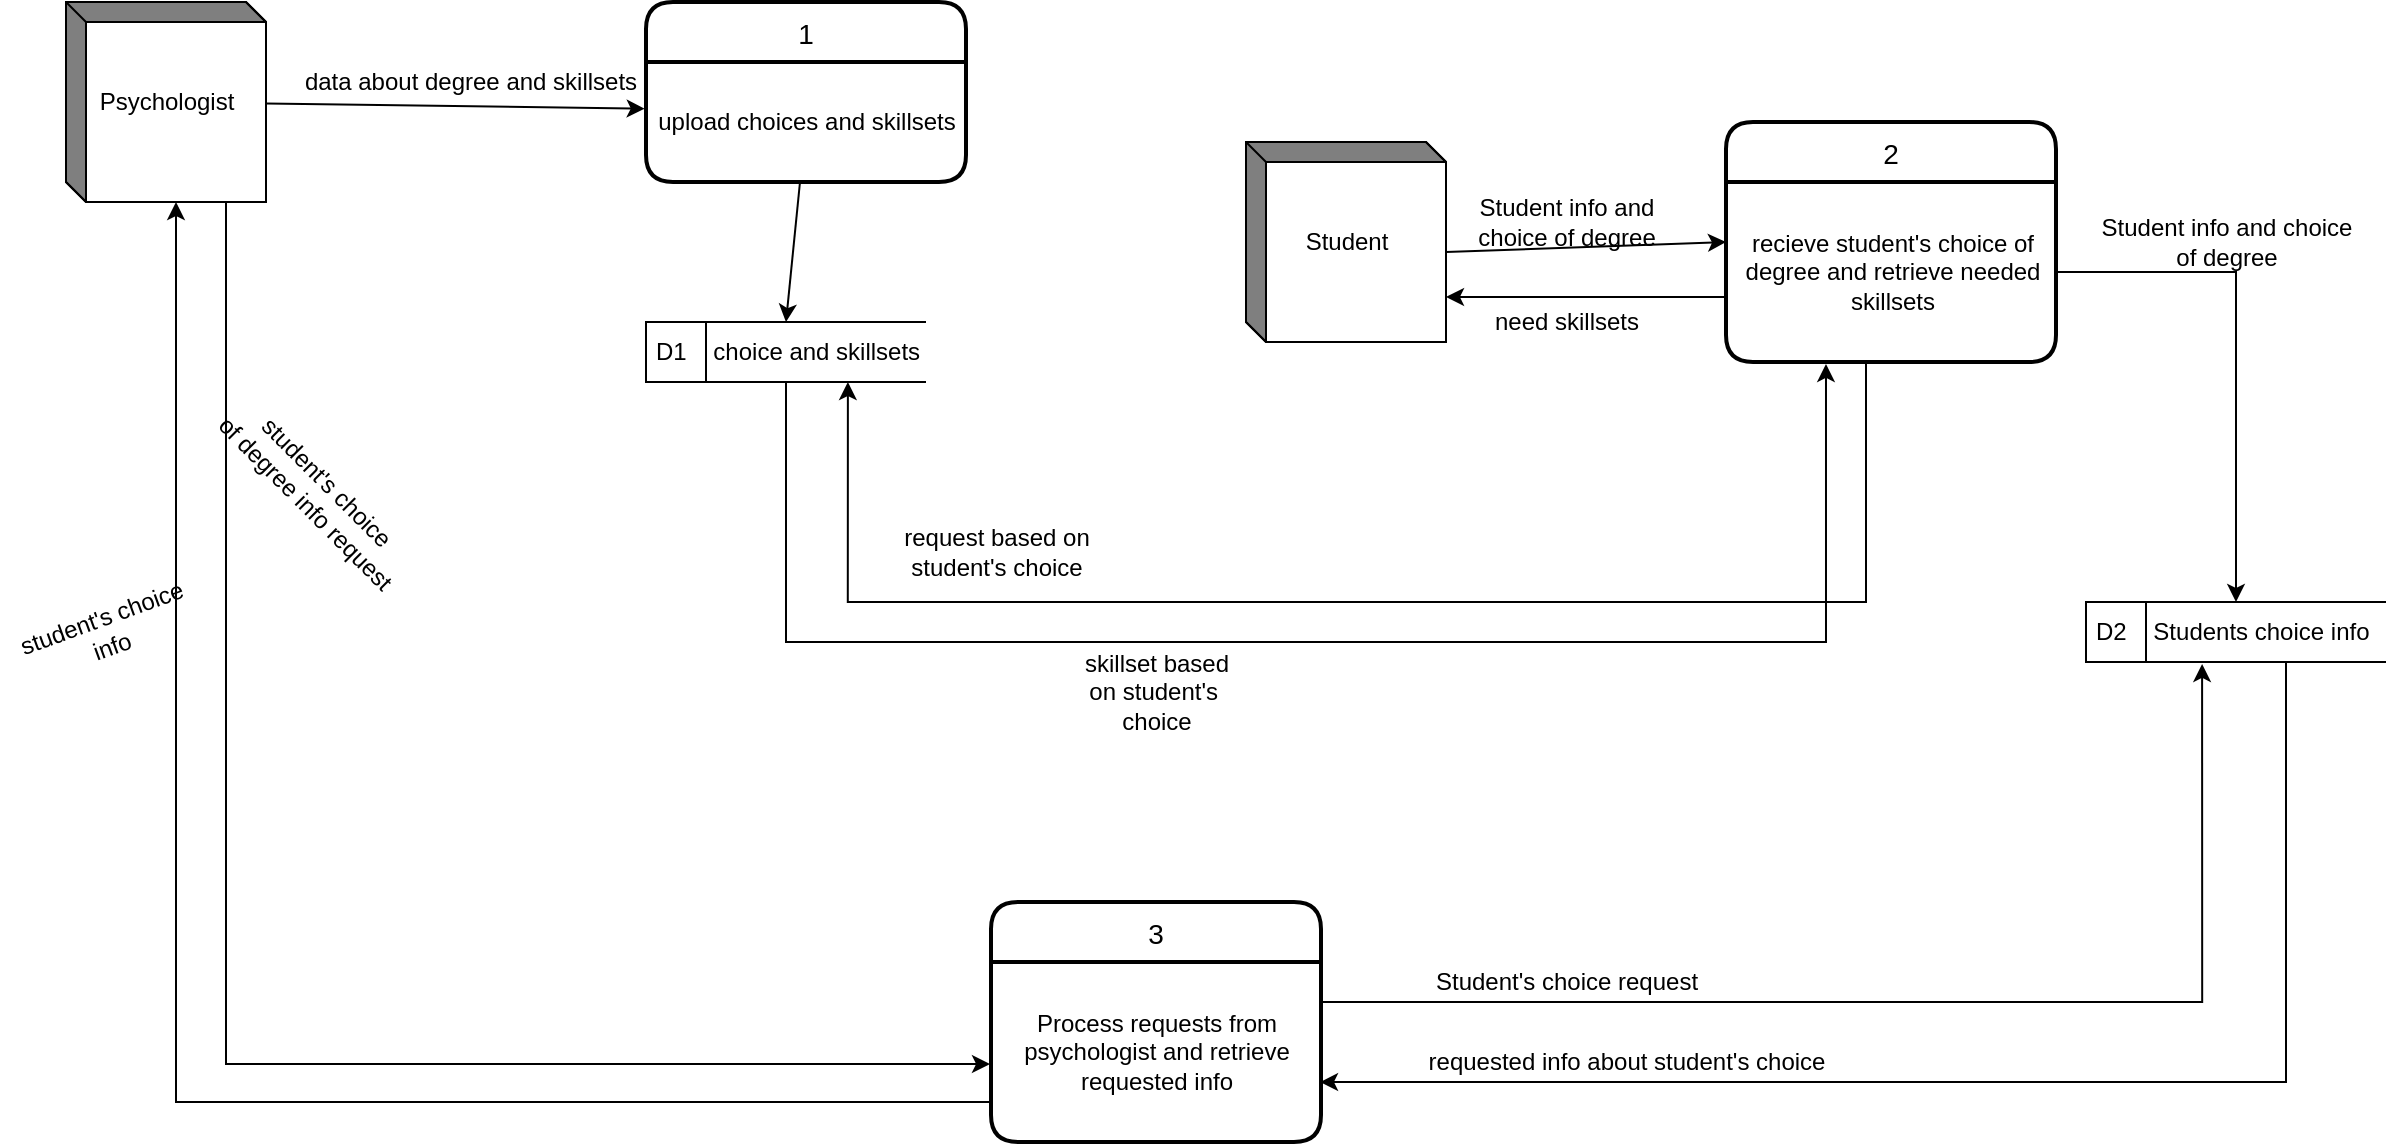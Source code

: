 <mxfile version="13.10.6" type="device"><diagram id="sE5QIdhGXu-uIqV2vh35" name="Page-1"><mxGraphModel dx="1695" dy="401" grid="1" gridSize="10" guides="1" tooltips="1" connect="1" arrows="1" fold="1" page="1" pageScale="1" pageWidth="827" pageHeight="1169" math="0" shadow="0"><root><mxCell id="0"/><mxCell id="1" parent="0"/><mxCell id="ufuDUPszGkPQ1IcdsxJX-5" style="edgeStyle=orthogonalEdgeStyle;rounded=0;orthogonalLoop=1;jettySize=auto;html=1;entryX=-0.003;entryY=0.567;entryDx=0;entryDy=0;entryPerimeter=0;" edge="1" parent="1" source="G5GG2WFQn0YNKRmjd5S0-22" target="G5GG2WFQn0YNKRmjd5S0-70"><mxGeometry relative="1" as="geometry"><Array as="points"><mxPoint x="110" y="561"/></Array></mxGeometry></mxCell><mxCell id="G5GG2WFQn0YNKRmjd5S0-22" value="Psychologist" style="html=1;dashed=0;whitespace=wrap;shape=mxgraph.dfd.externalEntity" parent="1" vertex="1"><mxGeometry x="30" y="30" width="100" height="100" as="geometry"/></mxCell><mxCell id="G5GG2WFQn0YNKRmjd5S0-27" value="3" style="swimlane;childLayout=stackLayout;horizontal=1;startSize=30;horizontalStack=0;rounded=1;fontSize=14;fontStyle=0;strokeWidth=2;resizeParent=0;resizeLast=1;shadow=0;dashed=0;align=center;" parent="1" vertex="1"><mxGeometry x="492.5" y="480" width="165" height="120" as="geometry"/></mxCell><mxCell id="G5GG2WFQn0YNKRmjd5S0-70" value="Process requests from&lt;br&gt;psychologist and retrieve&lt;br&gt;requested info" style="text;html=1;align=center;verticalAlign=middle;resizable=0;points=[];autosize=1;" parent="G5GG2WFQn0YNKRmjd5S0-27" vertex="1"><mxGeometry y="30" width="165" height="90" as="geometry"/></mxCell><mxCell id="G5GG2WFQn0YNKRmjd5S0-39" value="1" style="swimlane;childLayout=stackLayout;horizontal=1;startSize=30;horizontalStack=0;rounded=1;fontSize=14;fontStyle=0;strokeWidth=2;resizeParent=0;resizeLast=1;shadow=0;dashed=0;align=center;" parent="1" vertex="1"><mxGeometry x="320" y="30" width="160" height="90" as="geometry"/></mxCell><mxCell id="G5GG2WFQn0YNKRmjd5S0-40" value="upload choices and skillsets" style="text;html=1;align=center;verticalAlign=middle;resizable=0;points=[];autosize=1;" parent="G5GG2WFQn0YNKRmjd5S0-39" vertex="1"><mxGeometry y="30" width="160" height="60" as="geometry"/></mxCell><mxCell id="G5GG2WFQn0YNKRmjd5S0-41" value="" style="endArrow=classic;html=1;entryX=-0.004;entryY=0.389;entryDx=0;entryDy=0;entryPerimeter=0;" parent="1" source="G5GG2WFQn0YNKRmjd5S0-22" target="G5GG2WFQn0YNKRmjd5S0-40" edge="1"><mxGeometry width="50" height="50" relative="1" as="geometry"><mxPoint x="170" y="90" as="sourcePoint"/><mxPoint x="220" y="40" as="targetPoint"/><Array as="points"/></mxGeometry></mxCell><mxCell id="G5GG2WFQn0YNKRmjd5S0-43" value="data about degree and skillsets" style="text;html=1;align=center;verticalAlign=middle;resizable=0;points=[];autosize=1;" parent="1" vertex="1"><mxGeometry x="142" y="60" width="180" height="20" as="geometry"/></mxCell><mxCell id="G5GG2WFQn0YNKRmjd5S0-44" value="" style="endArrow=classic;html=1;entryX=0.5;entryY=0;entryDx=0;entryDy=0;" parent="1" source="G5GG2WFQn0YNKRmjd5S0-40" target="G5GG2WFQn0YNKRmjd5S0-50" edge="1"><mxGeometry width="50" height="50" relative="1" as="geometry"><mxPoint x="370" y="170" as="sourcePoint"/><mxPoint x="210" y="210" as="targetPoint"/></mxGeometry></mxCell><mxCell id="G5GG2WFQn0YNKRmjd5S0-47" value="2" style="swimlane;childLayout=stackLayout;horizontal=1;startSize=30;horizontalStack=0;rounded=1;fontSize=14;fontStyle=0;strokeWidth=2;resizeParent=0;resizeLast=1;shadow=0;dashed=0;align=center;" parent="1" vertex="1"><mxGeometry x="860" y="90" width="165" height="120" as="geometry"/></mxCell><mxCell id="G5GG2WFQn0YNKRmjd5S0-60" value="recieve student's choice of &lt;br&gt;degree and retrieve needed&lt;br&gt;skillsets" style="text;html=1;align=center;verticalAlign=middle;resizable=0;points=[];autosize=1;" parent="G5GG2WFQn0YNKRmjd5S0-47" vertex="1"><mxGeometry y="30" width="165" height="90" as="geometry"/></mxCell><mxCell id="ufuDUPszGkPQ1IcdsxJX-2" style="edgeStyle=orthogonalEdgeStyle;rounded=0;orthogonalLoop=1;jettySize=auto;html=1;entryX=0.303;entryY=1.011;entryDx=0;entryDy=0;entryPerimeter=0;" edge="1" parent="1" source="G5GG2WFQn0YNKRmjd5S0-50" target="G5GG2WFQn0YNKRmjd5S0-60"><mxGeometry relative="1" as="geometry"><Array as="points"><mxPoint x="390" y="350"/><mxPoint x="910" y="350"/></Array></mxGeometry></mxCell><mxCell id="G5GG2WFQn0YNKRmjd5S0-50" value="D1&amp;nbsp; &amp;nbsp; choice and skillsets" style="html=1;dashed=0;whitespace=wrap;shape=mxgraph.dfd.dataStoreID;align=left;spacingLeft=3;points=[[0,0],[0.5,0],[1,0],[0,0.5],[1,0.5],[0,1],[0.5,1],[1,1]];" parent="1" vertex="1"><mxGeometry x="320" y="190" width="140" height="30" as="geometry"/></mxCell><mxCell id="ufuDUPszGkPQ1IcdsxJX-12" style="edgeStyle=orthogonalEdgeStyle;rounded=0;orthogonalLoop=1;jettySize=auto;html=1;entryX=0.997;entryY=0.667;entryDx=0;entryDy=0;entryPerimeter=0;" edge="1" parent="1" source="G5GG2WFQn0YNKRmjd5S0-51" target="G5GG2WFQn0YNKRmjd5S0-70"><mxGeometry relative="1" as="geometry"><Array as="points"><mxPoint x="1140" y="570"/></Array></mxGeometry></mxCell><mxCell id="G5GG2WFQn0YNKRmjd5S0-51" value="D2&amp;nbsp; &amp;nbsp; Students choice info" style="html=1;dashed=0;whitespace=wrap;shape=mxgraph.dfd.dataStoreID;align=left;spacingLeft=3;points=[[0,0],[0.5,0],[1,0],[0,0.5],[1,0.5],[0,1],[0.5,1],[1,1]];" parent="1" vertex="1"><mxGeometry x="1040" y="330" width="150" height="30" as="geometry"/></mxCell><mxCell id="G5GG2WFQn0YNKRmjd5S0-54" value="Student" style="html=1;dashed=0;whitespace=wrap;shape=mxgraph.dfd.externalEntity" parent="1" vertex="1"><mxGeometry x="620" y="100" width="100" height="100" as="geometry"/></mxCell><mxCell id="G5GG2WFQn0YNKRmjd5S0-56" value="" style="endArrow=classic;html=1;exitX=0;exitY=0;exitDx=100;exitDy=55;exitPerimeter=0;entryX=0;entryY=0.5;entryDx=0;entryDy=0;" parent="1" source="G5GG2WFQn0YNKRmjd5S0-54" target="G5GG2WFQn0YNKRmjd5S0-47" edge="1"><mxGeometry width="50" height="50" relative="1" as="geometry"><mxPoint x="140" y="400" as="sourcePoint"/><mxPoint x="350" y="380" as="targetPoint"/></mxGeometry></mxCell><mxCell id="G5GG2WFQn0YNKRmjd5S0-58" value="Student info and&lt;br&gt;choice of degree" style="text;html=1;align=center;verticalAlign=middle;resizable=0;points=[];autosize=1;" parent="1" vertex="1"><mxGeometry x="730" y="125" width="100" height="30" as="geometry"/></mxCell><mxCell id="C4hOH2HFd9Dr8JOsHqTL-4" value="request based on&lt;br&gt;student's choice" style="text;html=1;align=center;verticalAlign=middle;resizable=0;points=[];autosize=1;" parent="1" vertex="1"><mxGeometry x="440" y="290" width="110" height="30" as="geometry"/></mxCell><mxCell id="C4hOH2HFd9Dr8JOsHqTL-5" value="skillset based &lt;br&gt;on student's&amp;nbsp;&lt;br&gt;choice" style="text;html=1;align=center;verticalAlign=middle;resizable=0;points=[];autosize=1;" parent="1" vertex="1"><mxGeometry x="530" y="350" width="90" height="50" as="geometry"/></mxCell><mxCell id="ufuDUPszGkPQ1IcdsxJX-1" style="edgeStyle=orthogonalEdgeStyle;rounded=0;orthogonalLoop=1;jettySize=auto;html=1;entryX=0.721;entryY=1;entryDx=0;entryDy=0;entryPerimeter=0;" edge="1" parent="1" source="G5GG2WFQn0YNKRmjd5S0-60" target="G5GG2WFQn0YNKRmjd5S0-50"><mxGeometry relative="1" as="geometry"><Array as="points"><mxPoint x="930" y="330"/><mxPoint x="421" y="330"/></Array></mxGeometry></mxCell><mxCell id="ufuDUPszGkPQ1IcdsxJX-3" style="edgeStyle=orthogonalEdgeStyle;rounded=0;orthogonalLoop=1;jettySize=auto;html=1;entryX=0;entryY=0;entryDx=100;entryDy=77.5;entryPerimeter=0;" edge="1" parent="1" source="G5GG2WFQn0YNKRmjd5S0-60" target="G5GG2WFQn0YNKRmjd5S0-54"><mxGeometry relative="1" as="geometry"><Array as="points"><mxPoint x="790" y="178"/></Array></mxGeometry></mxCell><mxCell id="ufuDUPszGkPQ1IcdsxJX-4" value="need skillsets" style="text;html=1;align=center;verticalAlign=middle;resizable=0;points=[];autosize=1;" vertex="1" parent="1"><mxGeometry x="735" y="180" width="90" height="20" as="geometry"/></mxCell><mxCell id="ufuDUPszGkPQ1IcdsxJX-6" value="student's choice&lt;br&gt;of degree info request" style="text;html=1;align=center;verticalAlign=middle;resizable=0;points=[];autosize=1;rotation=45;" vertex="1" parent="1"><mxGeometry x="90" y="260" width="130" height="30" as="geometry"/></mxCell><mxCell id="ufuDUPszGkPQ1IcdsxJX-7" style="edgeStyle=orthogonalEdgeStyle;rounded=0;orthogonalLoop=1;jettySize=auto;html=1;entryX=0.5;entryY=0;entryDx=0;entryDy=0;" edge="1" parent="1" source="G5GG2WFQn0YNKRmjd5S0-60" target="G5GG2WFQn0YNKRmjd5S0-51"><mxGeometry relative="1" as="geometry"/></mxCell><mxCell id="ufuDUPszGkPQ1IcdsxJX-8" value="Student info and choice&lt;br&gt;of degree" style="text;html=1;align=center;verticalAlign=middle;resizable=0;points=[];autosize=1;" vertex="1" parent="1"><mxGeometry x="1040" y="135" width="140" height="30" as="geometry"/></mxCell><mxCell id="ufuDUPszGkPQ1IcdsxJX-9" style="edgeStyle=orthogonalEdgeStyle;rounded=0;orthogonalLoop=1;jettySize=auto;html=1;entryX=0.387;entryY=1.033;entryDx=0;entryDy=0;entryPerimeter=0;" edge="1" parent="1" source="G5GG2WFQn0YNKRmjd5S0-70" target="G5GG2WFQn0YNKRmjd5S0-51"><mxGeometry relative="1" as="geometry"><Array as="points"><mxPoint x="1098" y="530"/></Array></mxGeometry></mxCell><mxCell id="ufuDUPszGkPQ1IcdsxJX-10" value="Student's choice request" style="text;html=1;align=center;verticalAlign=middle;resizable=0;points=[];autosize=1;" vertex="1" parent="1"><mxGeometry x="705" y="510" width="150" height="20" as="geometry"/></mxCell><mxCell id="ufuDUPszGkPQ1IcdsxJX-13" value="requested info about student's choice" style="text;html=1;align=center;verticalAlign=middle;resizable=0;points=[];autosize=1;" vertex="1" parent="1"><mxGeometry x="705" y="550" width="210" height="20" as="geometry"/></mxCell><mxCell id="ufuDUPszGkPQ1IcdsxJX-14" style="edgeStyle=orthogonalEdgeStyle;rounded=0;orthogonalLoop=1;jettySize=auto;html=1;entryX=0;entryY=0;entryDx=55;entryDy=100;entryPerimeter=0;" edge="1" parent="1" source="G5GG2WFQn0YNKRmjd5S0-70" target="G5GG2WFQn0YNKRmjd5S0-22"><mxGeometry relative="1" as="geometry"><Array as="points"><mxPoint x="85" y="580"/></Array></mxGeometry></mxCell><mxCell id="ufuDUPszGkPQ1IcdsxJX-15" value="student's choice&lt;br&gt;info" style="text;html=1;align=center;verticalAlign=middle;resizable=0;points=[];autosize=1;rotation=-20;" vertex="1" parent="1"><mxGeometry y="330" width="100" height="30" as="geometry"/></mxCell></root></mxGraphModel></diagram></mxfile>